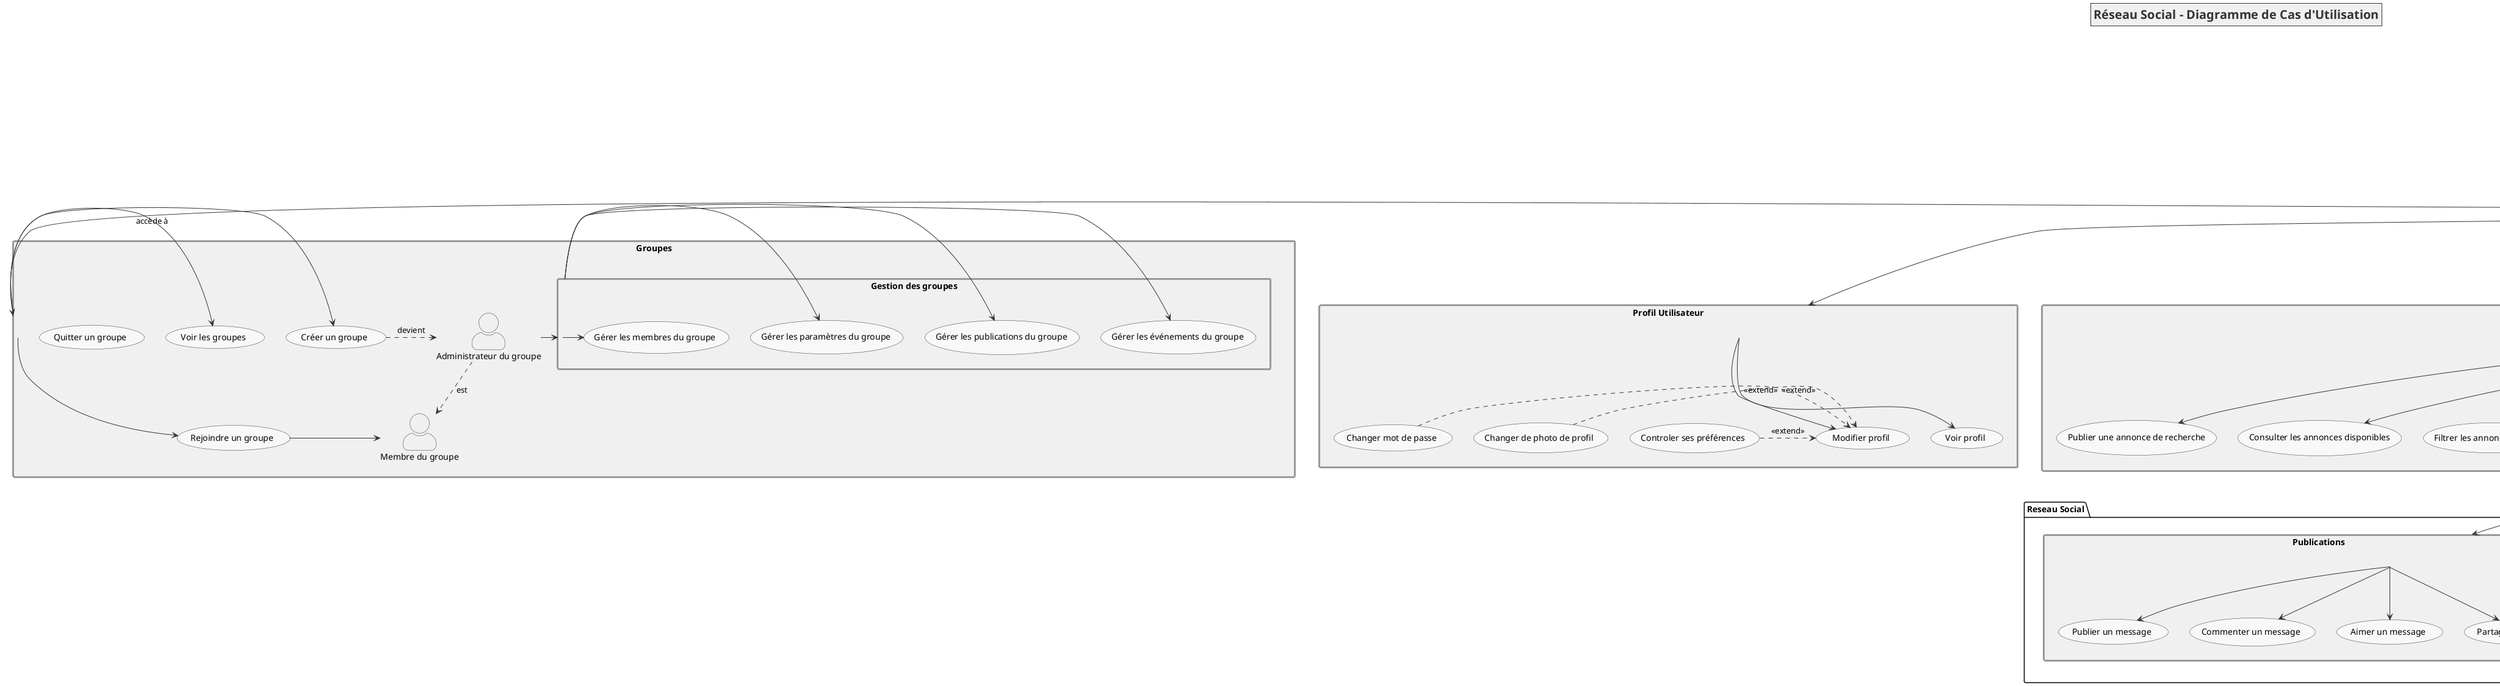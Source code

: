 @startuml "Réseau Social - Diagramme de Cas d'Utilisation"

title Réseau Social - Diagramme de Cas d'Utilisation

skinparam title {
  BackgroundColor #F0F0F0
  BorderColor #333333
  FontSize 20
  FontColor #333333
}

'==============================================================================
' CONFIGURATION DU DIAGRAMME
'==============================================================================
skinparam usecase {
  BackgroundColor #F8F8F8
  BorderColor #333333
  ArrowColor #333333
  ActorBorderColor #333333
  ActorBackgroundColor #FFFFFF
}

skinparam rectangle {
  BackgroundColor #F0F0F0
  BorderColor #999999
  BorderThickness 3
}

skinparam actorStyle awesome

'==============================================================================
' ACTEURS
'==============================================================================
actor "Utilisateur" as User
actor "Administrateur" as Admin
actor "Non Connecté" as NonUser

' Relation intra acteurs
Admin .> User : est

'==============================================================================
' AUTHENTIFICATION
'==============================================================================
rectangle "Authentification" as Auth {
    usecase "S'inscrire" as SignUp
    usecase "Se connecter" as Login
    usecase "Se déconnecter" as Logout
    usecase "Réinitialiser mot de passe" as ResetPassword
}

'==============================================================================
' ADMINISTRATION
'==============================================================================
rectangle "Administration" as AdminPanel {
    usecase "Gérer utilisateurs" as ManageUsers
    usecase "Gérer rôles" as ManageRoles
    usecase "Gérer permissions" as ManagePermissions
    usecase "Voir les logs" as ViewLogs
    usecase "Voir statistiques" as ViewStatistics
}

'==============================================================================
' PROFIL UTILISATEUR
'==============================================================================
rectangle "Profil Utilisateur" as UserProfile {
    usecase "Voir profil" as ViewProfile
    usecase "Modifier profil" as EditProfile
    usecase "Changer de photo de profil" as ChangeProfilePhoto
    usecase "Changer mot de passe" as ChangePassword
    usecase "Controler ses préférences" as ManagePreferences
}

'==============================================================================
' RESEAU SOCIAL
'==============================================================================
package "Reseau Social" as SocialNetwork {
    rectangle "Publications" as Posts {
        usecase "Publier un message" as PostMessage
        usecase "Commenter un message" as CommentMessage
        usecase "Aimer un message" as LikeMessage
        usecase "Partager un message" as ShareMessage
    }

    rectangle "Relations" as Relations {
        usecase "Ajouter un ami" as AddFriend
        usecase "Supprimer un ami" as RemoveFriend
        usecase "Envoyer une demande d'ami" as SendFriendRequest
        usecase "Répondre à une demande d'ami" as RespondFriendRequest
        usecase "Accepter une demande d'ami" as AcceptFriendRequest
        usecase "Refuser une demande d'ami" as RejectFriendRequest
        usecase "Bloquer un utilisateur" as BlockUser
    }

    rectangle "Messages Privés" as PrivateMessages {
        usecase "Envoyer un message privé" as SendPrivateMessage
        usecase "Afficher une conversation" as DisplayConversation
        usecase "Voir les conversations" as ViewConversations
        usecase "Supprimer un message" as DeleteMessage
    }
}

'==============================================================================
' GROUPES
'==============================================================================
rectangle "Groupes" as Group {
    actor "Membre du groupe" as GroupMember
    actor "Administrateur du groupe" as GroupAdmin

    GroupAdmin ..> GroupMember : est

    rectangle "Gestion des groupes" as GroupManagement {
        usecase "Gérer les membres du groupe" as ManageGroupMembers
        usecase "Gérer les publications du groupe" as ManageGroupPosts
        usecase "Gérer les événements du groupe" as ManageGroupEvents
        usecase "Gérer les paramètres du groupe" as ManageGroupSettings

        GroupManagement -> ManageGroupEvents
        GroupManagement -> ManageGroupPosts
        GroupManagement -> ManageGroupSettings
        GroupManagement -> ManageGroupMembers
    }

    usecase "Créer un groupe" as CreateGroup
    usecase "Voir les groupes" as ViewGroups
    usecase "Rejoindre un groupe" as JoinGroup
    usecase "Quitter un groupe" as LeaveGroup
    usecase "Gérer les membres du groupe" as ManageGroupMembers

    CreateGroup .> GroupAdmin : devient

    GroupAdmin -> GroupManagement

    JoinGroup -> GroupMember

    Group -> CreateGroup
    Group -> ViewGroups
    Group -> JoinGroup
}

'==============================================================================
' MATCHMAKING AVANCÉ
'==============================================================================
rectangle "Matchmaking Avancé" as AdvancedMatchmaking {
    usecase "Publier une annonce de recherche" as PostPlayerSearch
    usecase "Consulter les annonces disponibles" as ViewPlayerAds
    usecase "Filtrer les annonces par jeu" as FilterByGame
    usecase "Filtrer les annonces par niveau" as FilterBySkillLevel
    usecase "Filtrer les annonces par disponibilité" as FilterByAvailability
    usecase "Se déclarer disponible pour jouer" as SetPlayerAvailable
    usecase "Contacter un joueur/équipe" as ContactPlayerTeam
}

'==============================================================================
' RELATIONS ENTRE ACTEURS ET CAS D'UTILISATION
'==============================================================================
' Relations Admin
Admin ->AdminPanel : accède à
AdminPanel --> ManageUsers
AdminPanel --> ManageRoles
AdminPanel --> ManagePermissions
AdminPanel --> ViewLogs
AdminPanel --> ViewStatistics

' Relations NonUser
NonUser --> SignUp
NonUser --> Login
NonUser --> ResetPassword

' Relations User
User -> ResetPassword
User -> Logout
User --> UserProfile : accède à
User --> Posts
User --> Relations
User --> Group : accède à
User ----> PrivateMessages : utilise
User --> AdvancedMatchmaking : utilise

' Relations UserProfile
UserProfile --> ViewProfile
UserProfile --> EditProfile



ChangeProfilePhoto .> EditProfile : <<extend>>
ChangePassword .> EditProfile : <<extend>>
ManagePreferences .> EditProfile : <<extend>>

' Relations PrivateMessages
PrivateMessages --> SendPrivateMessage
PrivateMessages --> DisplayConversation
PrivateMessages --> ViewConversations
PrivateMessages --> DeleteMessage

' Relations Posts
Posts --> PostMessage
Posts --> CommentMessage
Posts --> LikeMessage
Posts --> ShareMessage

' Relations Relations
Relations --> AddFriend
Relations --> RemoveFriend
Relations --> SendFriendRequest
Relations --> RespondFriendRequest
Relations --> BlockUser

AcceptFriendRequest .> RespondFriendRequest : <<extend>>
RejectFriendRequest .> RespondFriendRequest : <<extend>>

' Relations AdvancedMatchmaking
AdvancedMatchmaking --> PostPlayerSearch
AdvancedMatchmaking --> ViewPlayerAds
AdvancedMatchmaking --> FilterByGame
AdvancedMatchmaking --> FilterBySkillLevel
AdvancedMatchmaking --> FilterByAvailability
AdvancedMatchmaking --> SetPlayerAvailable
AdvancedMatchmaking --> ContactPlayerTeam

@enduml